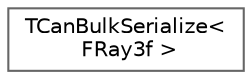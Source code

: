 digraph "Graphical Class Hierarchy"
{
 // INTERACTIVE_SVG=YES
 // LATEX_PDF_SIZE
  bgcolor="transparent";
  edge [fontname=Helvetica,fontsize=10,labelfontname=Helvetica,labelfontsize=10];
  node [fontname=Helvetica,fontsize=10,shape=box,height=0.2,width=0.4];
  rankdir="LR";
  Node0 [id="Node000000",label="TCanBulkSerialize\<\l FRay3f \>",height=0.2,width=0.4,color="grey40", fillcolor="white", style="filled",URL="$da/dcc/structTCanBulkSerialize_3_01FRay3f_01_4.html",tooltip=" "];
}
